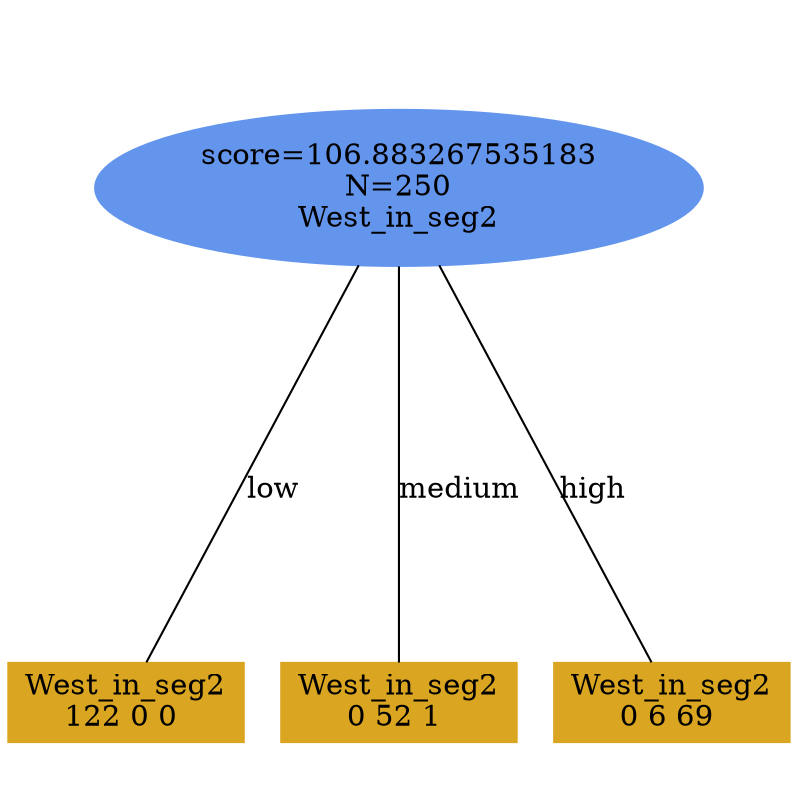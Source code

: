digraph "DD" {
size = "7.5,10"
ratio=1.0;
center = true;
edge [dir = none];
{ rank = same; node [shape=ellipse, style=filled, color=cornflowerblue];"3038" [label="score=106.883267535183\nN=250\nWest_in_seg2"];}
{ rank = same; node [shape=box, style=filled, color=goldenrod];"3039" [label="West_in_seg2\n122 0 0 "];}
{ rank = same; node [shape=box, style=filled, color=goldenrod];"3040" [label="West_in_seg2\n0 52 1 "];}
{ rank = same; node [shape=box, style=filled, color=goldenrod];"3041" [label="West_in_seg2\n0 6 69 "];}
"3038" -> "3039" [label = "low"];
"3038" -> "3040" [label = "medium"];
"3038" -> "3041" [label = "high"];

}